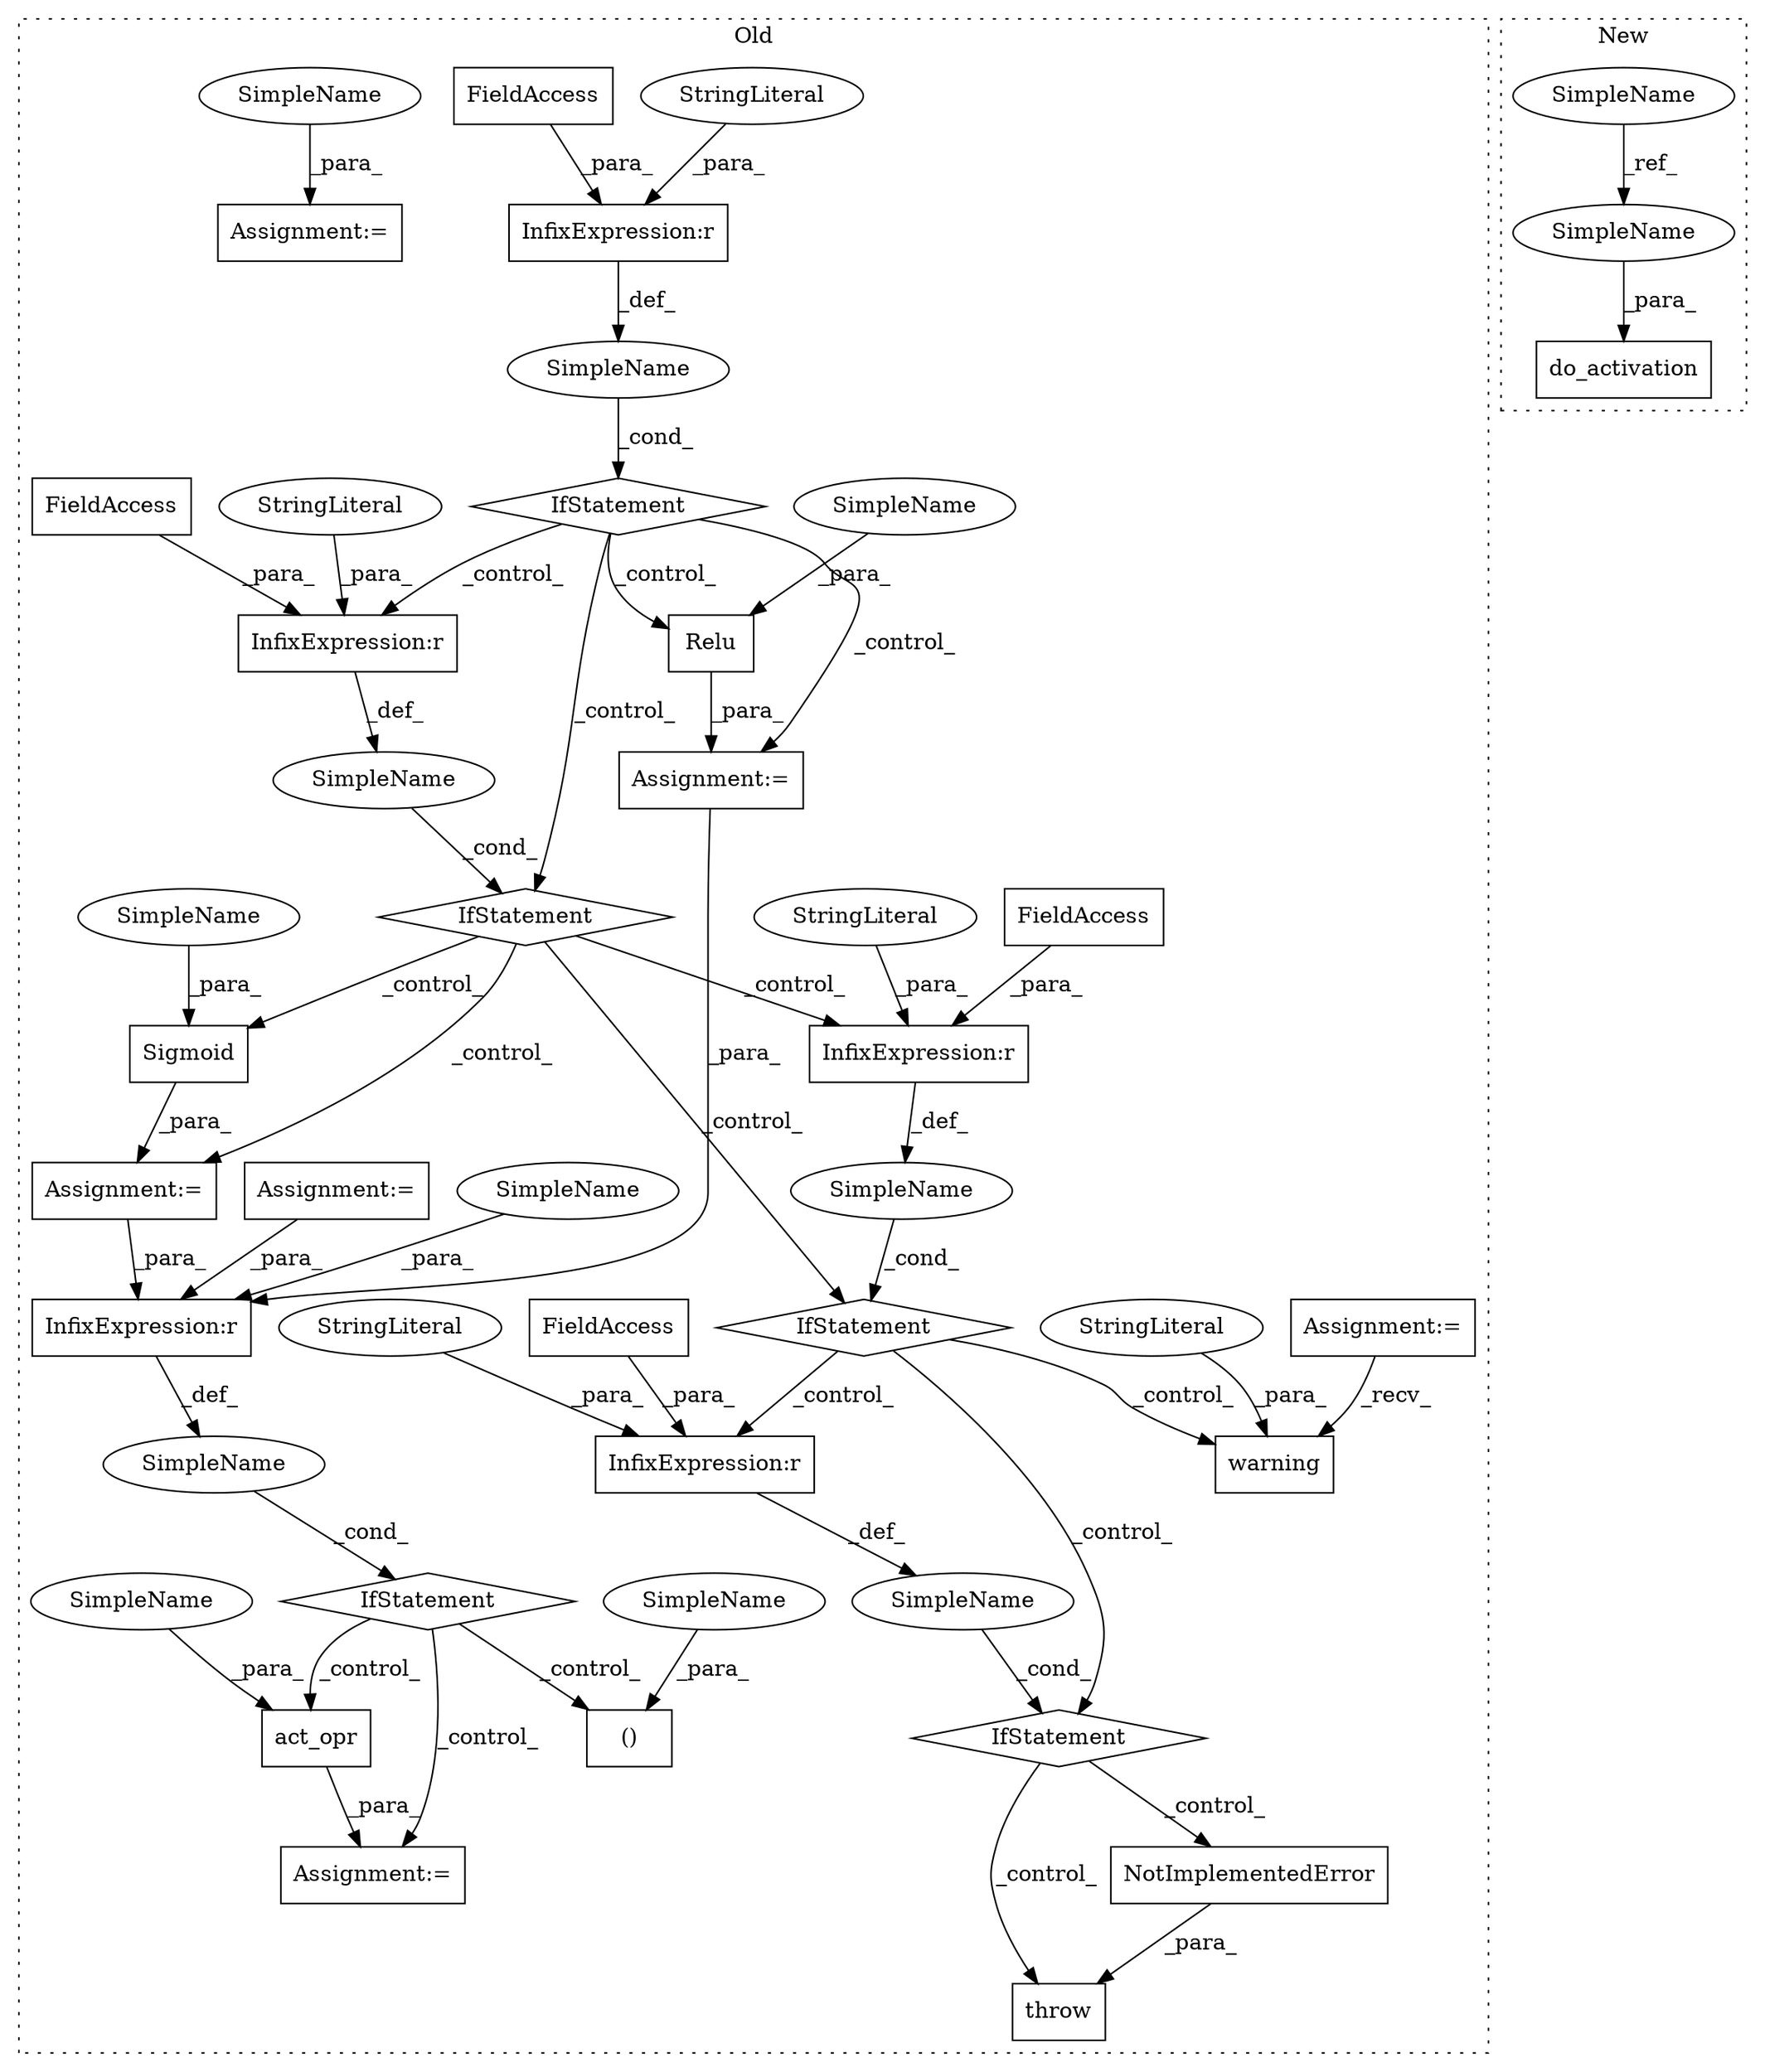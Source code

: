 digraph G {
subgraph cluster0 {
1 [label="IfStatement" a="25" s="12833,12864" l="4,2" shape="diamond"];
3 [label="SimpleName" a="42" s="" l="" shape="ellipse"];
4 [label="throw" a="53" s="12896" l="6" shape="box"];
5 [label="SimpleName" a="42" s="" l="" shape="ellipse"];
6 [label="SimpleName" a="42" s="" l="" shape="ellipse"];
7 [label="InfixExpression:r" a="27" s="12648" l="4" shape="box"];
8 [label="SimpleName" a="42" s="" l="" shape="ellipse"];
9 [label="InfixExpression:r" a="27" s="12852" l="4" shape="box"];
10 [label="InfixExpression:r" a="27" s="12729" l="4" shape="box"];
11 [label="InfixExpression:r" a="27" s="12573" l="4" shape="box"];
12 [label="FieldAccess" a="22" s="12837" l="15" shape="box"];
13 [label="FieldAccess" a="22" s="12714" l="15" shape="box"];
14 [label="FieldAccess" a="22" s="12558" l="15" shape="box"];
15 [label="FieldAccess" a="22" s="12633" l="15" shape="box"];
16 [label="IfStatement" a="25" s="12554,12583" l="4,2" shape="diamond"];
17 [label="warning" a="32" s="12760,12814" l="8,1" shape="box"];
18 [label="IfStatement" a="25" s="12629,12661" l="4,2" shape="diamond"];
19 [label="Relu" a="32" s="12601,12610" l="5,1" shape="box"];
20 [label="()" a="106" s="12971" l="25" shape="box"];
22 [label="act_opr" a="32" s="12998,13007" l="8,1" shape="box"];
23 [label="InfixExpression:r" a="27" s="12946" l="4" shape="box"];
24 [label="IfStatement" a="25" s="12710,12742" l="4,2" shape="diamond"];
25 [label="IfStatement" a="25" s="12935,12954" l="4,2" shape="diamond"];
26 [label="SimpleName" a="42" s="" l="" shape="ellipse"];
27 [label="NotImplementedError" a="32" s="12902" l="21" shape="box"];
28 [label="Assignment:=" a="7" s="12996" l="2" shape="box"];
29 [label="StringLiteral" a="45" s="12577" l="6" shape="ellipse"];
30 [label="Assignment:=" a="7" s="12678" l="1" shape="box"];
31 [label="Assignment:=" a="7" s="12025" l="7" shape="box"];
32 [label="StringLiteral" a="45" s="12733" l="9" shape="ellipse"];
33 [label="Assignment:=" a="7" s="12492" l="1" shape="box"];
34 [label="StringLiteral" a="45" s="12856" l="8" shape="ellipse"];
35 [label="Assignment:=" a="7" s="11795" l="7" shape="box"];
36 [label="Assignment:=" a="7" s="12600" l="1" shape="box"];
37 [label="StringLiteral" a="45" s="12768" l="46" shape="ellipse"];
38 [label="StringLiteral" a="45" s="12652" l="9" shape="ellipse"];
39 [label="Sigmoid" a="32" s="12679,12691" l="8,1" shape="box"];
41 [label="SimpleName" a="42" s="12493" l="4" shape="ellipse"];
42 [label="SimpleName" a="42" s="12606" l="4" shape="ellipse"];
43 [label="SimpleName" a="42" s="12687" l="4" shape="ellipse"];
44 [label="SimpleName" a="42" s="12950" l="4" shape="ellipse"];
45 [label="SimpleName" a="42" s="13006" l="1" shape="ellipse"];
46 [label="SimpleName" a="42" s="12995" l="1" shape="ellipse"];
label = "Old";
style="dotted";
}
subgraph cluster1 {
2 [label="do_activation" a="32" s="13002,13056" l="14,1" shape="box"];
21 [label="SimpleName" a="42" s="12485" l="1" shape="ellipse"];
40 [label="SimpleName" a="42" s="13055" l="1" shape="ellipse"];
label = "New";
style="dotted";
}
1 -> 4 [label="_control_"];
1 -> 27 [label="_control_"];
3 -> 18 [label="_cond_"];
5 -> 1 [label="_cond_"];
6 -> 24 [label="_cond_"];
7 -> 3 [label="_def_"];
8 -> 16 [label="_cond_"];
9 -> 5 [label="_def_"];
10 -> 6 [label="_def_"];
11 -> 8 [label="_def_"];
12 -> 9 [label="_para_"];
13 -> 10 [label="_para_"];
14 -> 11 [label="_para_"];
15 -> 7 [label="_para_"];
16 -> 7 [label="_control_"];
16 -> 36 [label="_control_"];
16 -> 19 [label="_control_"];
16 -> 18 [label="_control_"];
18 -> 10 [label="_control_"];
18 -> 24 [label="_control_"];
18 -> 30 [label="_control_"];
18 -> 39 [label="_control_"];
19 -> 36 [label="_para_"];
21 -> 40 [label="_ref_"];
22 -> 28 [label="_para_"];
23 -> 26 [label="_def_"];
24 -> 1 [label="_control_"];
24 -> 17 [label="_control_"];
24 -> 9 [label="_control_"];
25 -> 20 [label="_control_"];
25 -> 22 [label="_control_"];
25 -> 28 [label="_control_"];
26 -> 25 [label="_cond_"];
27 -> 4 [label="_para_"];
29 -> 11 [label="_para_"];
30 -> 23 [label="_para_"];
31 -> 23 [label="_para_"];
32 -> 10 [label="_para_"];
34 -> 9 [label="_para_"];
35 -> 17 [label="_recv_"];
36 -> 23 [label="_para_"];
37 -> 17 [label="_para_"];
38 -> 7 [label="_para_"];
39 -> 30 [label="_para_"];
40 -> 2 [label="_para_"];
41 -> 33 [label="_para_"];
42 -> 19 [label="_para_"];
43 -> 39 [label="_para_"];
44 -> 23 [label="_para_"];
45 -> 22 [label="_para_"];
46 -> 20 [label="_para_"];
}
